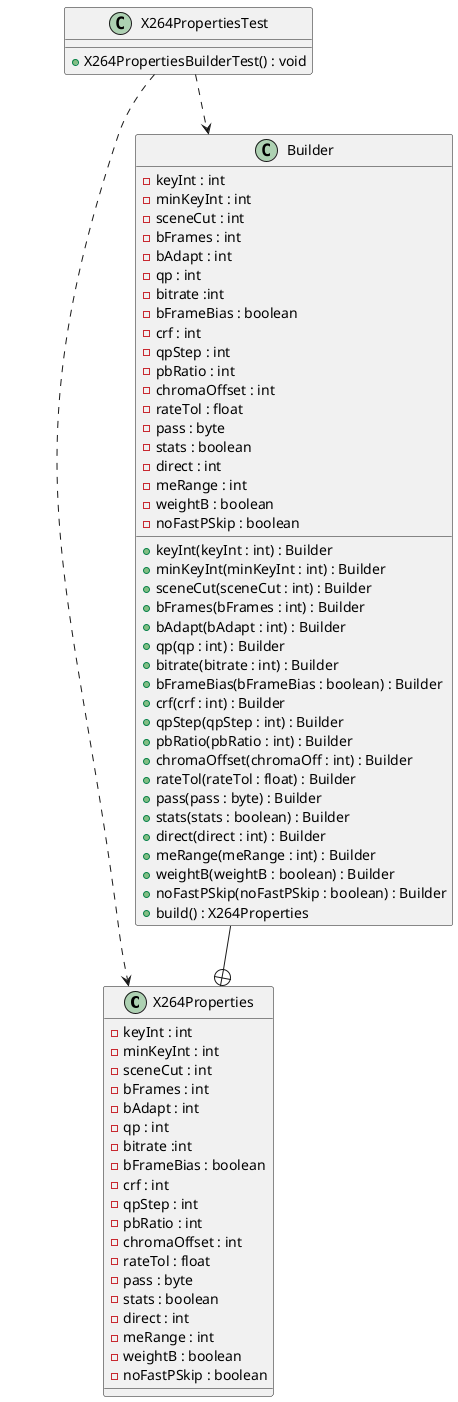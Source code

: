 @startuml

class X264Properties{
	- keyInt : int
	- minKeyInt : int
	- sceneCut : int
	- bFrames : int
	- bAdapt : int
	- qp : int
	- bitrate :int
	- bFrameBias : boolean
	- crf : int
	- qpStep : int
	- pbRatio : int
	- chromaOffset : int
	- rateTol : float
	- pass : byte
	- stats : boolean
	- direct : int
	- meRange : int
	- weightB : boolean
	- noFastPSkip : boolean
}

class Builder{
	- keyInt : int
	- minKeyInt : int
	- sceneCut : int
	- bFrames : int
	- bAdapt : int
	- qp : int
	- bitrate :int
	- bFrameBias : boolean
	- crf : int
	- qpStep : int
	- pbRatio : int
	- chromaOffset : int
	- rateTol : float
	- pass : byte
	- stats : boolean
	- direct : int
	- meRange : int
	- weightB : boolean
	- noFastPSkip : boolean
  
	+ keyInt(keyInt : int) : Builder  
	+ minKeyInt(minKeyInt : int) : Builder  
	+ sceneCut(sceneCut : int) : Builder  
	+ bFrames(bFrames : int) : Builder  
	+ bAdapt(bAdapt : int) : Builder  
	+ qp(qp : int) : Builder  
	+ bitrate(bitrate : int) : Builder  
	+ bFrameBias(bFrameBias : boolean) : Builder  
	+ crf(crf : int) : Builder  
	+ qpStep(qpStep : int) : Builder  
	+ pbRatio(pbRatio : int) : Builder  
	+ chromaOffset(chromaOff : int) : Builder  
	+ rateTol(rateTol : float) : Builder  
	+ pass(pass : byte) : Builder  
	+ stats(stats : boolean) : Builder  
	+ direct(direct : int) : Builder  
	+ meRange(meRange : int) : Builder  
	+ weightB(weightB : boolean) : Builder  
	+ noFastPSkip(noFastPSkip : boolean) : Builder
	+ build() : X264Properties
}

class X264PropertiesTest {
    + X264PropertiesBuilderTest() : void
}

Builder --+ X264Properties
X264PropertiesTest ..> X264Properties
X264PropertiesTest ..> Builder


@enduml